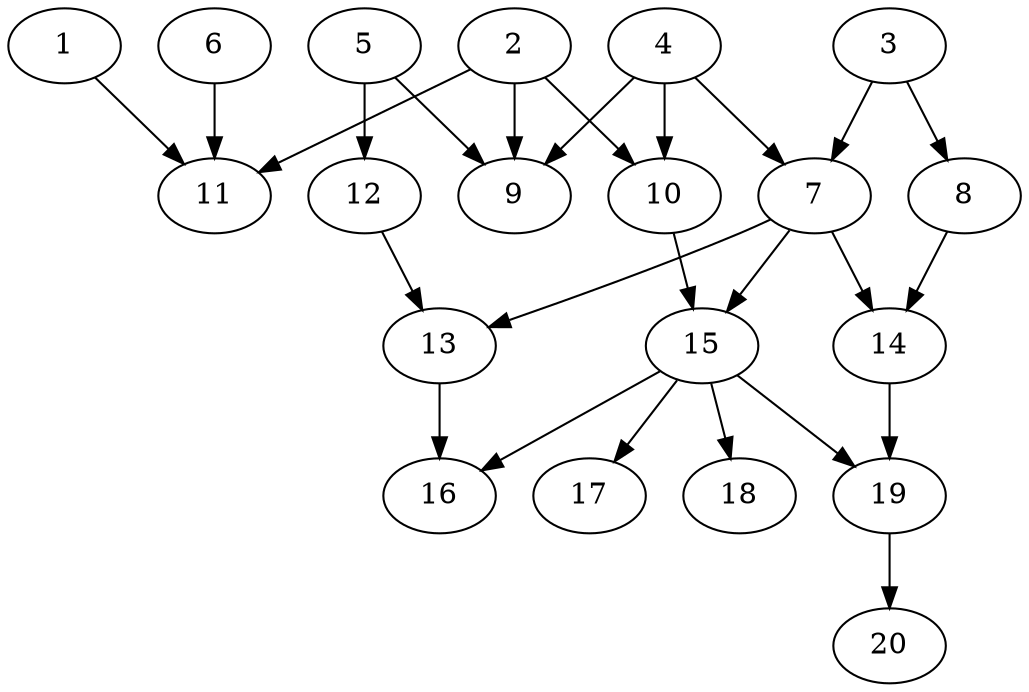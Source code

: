// DAG (tier=2-normal, mode=compute, n=20, ccr=0.355, fat=0.554, density=0.579, regular=0.450, jump=0.112, mindata=524288, maxdata=8388608)
// DAG automatically generated by daggen at Sun Aug 24 16:33:33 2025
// /home/ermia/Project/Environments/daggen/bin/daggen --dot --ccr 0.355 --fat 0.554 --regular 0.450 --density 0.579 --jump 0.112 --mindata 524288 --maxdata 8388608 -n 20 
digraph G {
  1 [size="245545511471440320", alpha="0.13", expect_size="122772755735720160"]
  1 -> 11 [size ="228225972174848"]
  2 [size="122600654367456016", alpha="0.14", expect_size="61300327183728008"]
  2 -> 9 [size ="169944817860608"]
  2 -> 10 [size ="169944817860608"]
  2 -> 11 [size ="169944817860608"]
  3 [size="89545961498283606016", alpha="0.02", expect_size="44772980749141803008"]
  3 -> 7 [size ="160123100069888"]
  3 -> 8 [size ="160123100069888"]
  4 [size="319914702982491406336", alpha="0.05", expect_size="159957351491245703168"]
  4 -> 7 [size ="374207758204928"]
  4 -> 9 [size ="374207758204928"]
  4 -> 10 [size ="374207758204928"]
  5 [size="801164562459000832", alpha="0.13", expect_size="400582281229500416"]
  5 -> 9 [size ="6900879982592"]
  5 -> 12 [size ="6900879982592"]
  6 [size="76633050392305860608", alpha="0.09", expect_size="38316525196152930304"]
  6 -> 11 [size ="144333583941632"]
  7 [size="18283102137588272", alpha="0.18", expect_size="9141551068794136"]
  7 -> 13 [size ="8205073645568"]
  7 -> 14 [size ="8205073645568"]
  7 -> 15 [size ="8205073645568"]
  8 [size="204026319093260", alpha="0.13", expect_size="102013159546630"]
  8 -> 14 [size ="6103626678272"]
  9 [size="561206125678044224", alpha="0.05", expect_size="280603062839022112"]
  10 [size="212548722588121038848", alpha="0.04", expect_size="106274361294060519424"]
  10 -> 15 [size ="284923969667072"]
  11 [size="13002315418629056", alpha="0.13", expect_size="6501157709314528"]
  12 [size="96845585222436", alpha="0.02", expect_size="48422792611218"]
  12 -> 13 [size ="4693459730432"]
  13 [size="12396852864052668", alpha="0.04", expect_size="6198426432026334"]
  13 -> 16 [size ="310198652633088"]
  14 [size="10114042352279360", alpha="0.11", expect_size="5057021176139680"]
  14 -> 19 [size ="162551123935232"]
  15 [size="341956771444619739136", alpha="0.17", expect_size="170978385722309869568"]
  15 -> 16 [size ="391204755734528"]
  15 -> 17 [size ="391204755734528"]
  15 -> 18 [size ="391204755734528"]
  15 -> 19 [size ="391204755734528"]
  16 [size="640640654948234", alpha="0.19", expect_size="320320327474117"]
  17 [size="207232541548437569536", alpha="0.08", expect_size="103616270774218784768"]
  18 [size="490389587398936756224", alpha="0.16", expect_size="245194793699468378112"]
  19 [size="529138862943390976", alpha="0.12", expect_size="264569431471695488"]
  19 -> 20 [size ="211564753846272"]
  20 [size="1675999318114304000", alpha="0.16", expect_size="837999659057152000"]
}